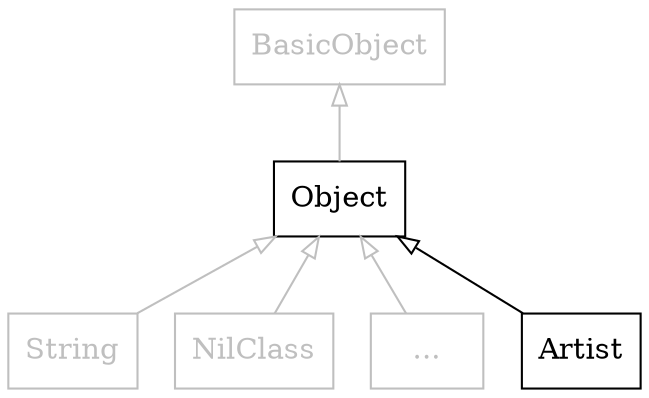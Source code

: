 digraph hierarchy {
  node [shape=record,fillcolor=white,color=gray75,fontcolor=gray75];
  edge [dir=back, arrowtail=empty,color=gray75];
  
  basic  [label="BasicObject"];
  object [label="Object", fillcolor=gray95,color=black,fontcolor=black];
  string [label="String"];
  nil    [label="NilClass"];
  other  [label="..."];

  basic  -> object [color=gray75];
  object -> string;
  object -> other;
  object -> nil;

  node [shape=record,fillcolor=gray95,color=black,fontcolor=black];
  edge [dir=back, arrowtail=empty,color=black];

  artist [label="Artist"];
  object -> artist;
}
